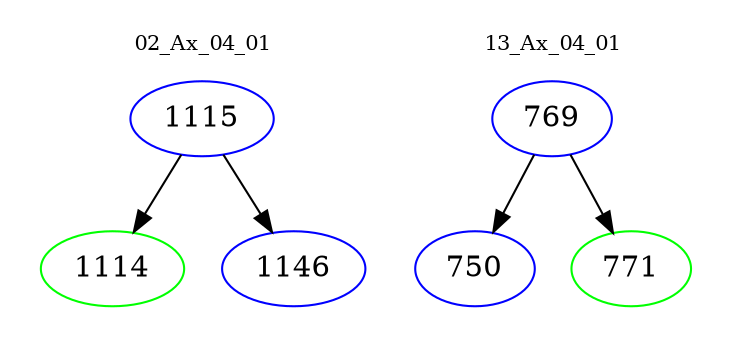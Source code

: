 digraph{
subgraph cluster_0 {
color = white
label = "02_Ax_04_01";
fontsize=10;
T0_1115 [label="1115", color="blue"]
T0_1115 -> T0_1114 [color="black"]
T0_1114 [label="1114", color="green"]
T0_1115 -> T0_1146 [color="black"]
T0_1146 [label="1146", color="blue"]
}
subgraph cluster_1 {
color = white
label = "13_Ax_04_01";
fontsize=10;
T1_769 [label="769", color="blue"]
T1_769 -> T1_750 [color="black"]
T1_750 [label="750", color="blue"]
T1_769 -> T1_771 [color="black"]
T1_771 [label="771", color="green"]
}
}
